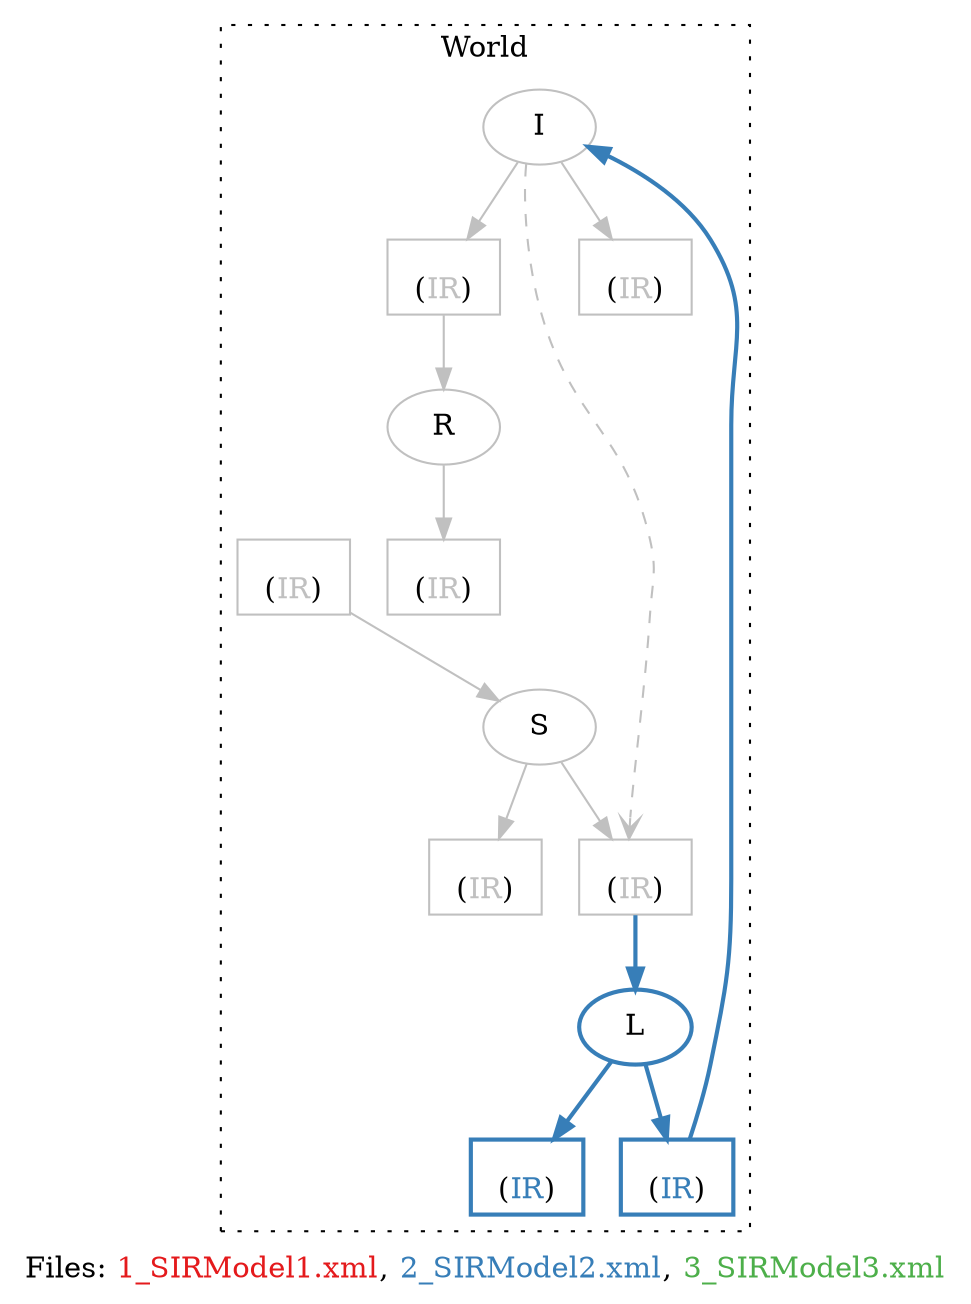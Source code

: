 


digraph comparison {
rankdir = TB;


subgraph cluster_World {
graph[style=dotted];
label="World";
"I" [color="grey",label="I"   , style=""];
"S" [color="grey",label="S"   , style=""];
"R" [color="grey",label="R"   , style=""];
"L" [color="#377eb8",label="L"   , style="bold,"];
recoveredDeath [shape="rectangle", color="grey",  label=<<br/>(<font color='grey'>IR</font>)> , style=""];
R -> recoveredDeath [color="grey", style=""];
Recovery [shape="rectangle", color="grey",  label=<<br/>(<font color='grey'>IR</font>)> , style=""];
I -> Recovery [color="grey", style=""];
Recovery -> R [color="grey", style=""];
susDeath [shape="rectangle", color="grey",  label=<<br/>(<font color='grey'>IR</font>)> , style=""];
S -> susDeath [color="grey", style=""];
latentDeath [shape="rectangle", color="#377eb8",  label=<<br/>(<font color='#377eb8'>IR</font>)> , style="bold,"];
L -> latentDeath [color="#377eb8", style="bold,"];
transitionFromLatencyToInfective [shape="rectangle", color="#377eb8",  label=<<br/>(<font color='#377eb8'>IR</font>)> , style="bold,"];
L -> transitionFromLatencyToInfective [color="#377eb8", style="bold,"];
transitionFromLatencyToInfective -> I [color="#377eb8", style="bold,"];
Infection [shape="rectangle", color="grey",  label=<<br/>(<font color='grey'>IR</font>)> , style=""];
S -> Infection [color="grey", style=""];
Infection -> I [color="black", style="invis,"];
Infection -> L [color="#377eb8", style="bold,"];
infectedDeath [shape="rectangle", color="grey",  label=<<br/>(<font color='grey'>IR</font>)> , style=""];
I -> infectedDeath [color="grey", style=""];
Birth [shape="rectangle", color="grey",  label=<<br/>(<font color='grey'>IR</font>)> , style=""];
Birth -> S [color="grey", style=""];
RecoveredToSusceptible [shape="rectangle", color="#4daf4a",  label=<<br/>(<font color='#4daf4a'>IR</font>)> , style="invis,"];
R -> RecoveredToSusceptible [color="#4daf4a", style="invis,"];
RecoveredToSusceptible -> S [color="#4daf4a", style="invis,"];
"I" -> "Infection" [color="grey", arrowhead="vee" , style="dashed"];


}
label=<Files: <font color='#e41a1c'>1_SIRModel1.xml</font>, <font color='#377eb8'>2_SIRModel2.xml</font>, <font color='#4daf4a'>3_SIRModel3.xml</font>>;
}
